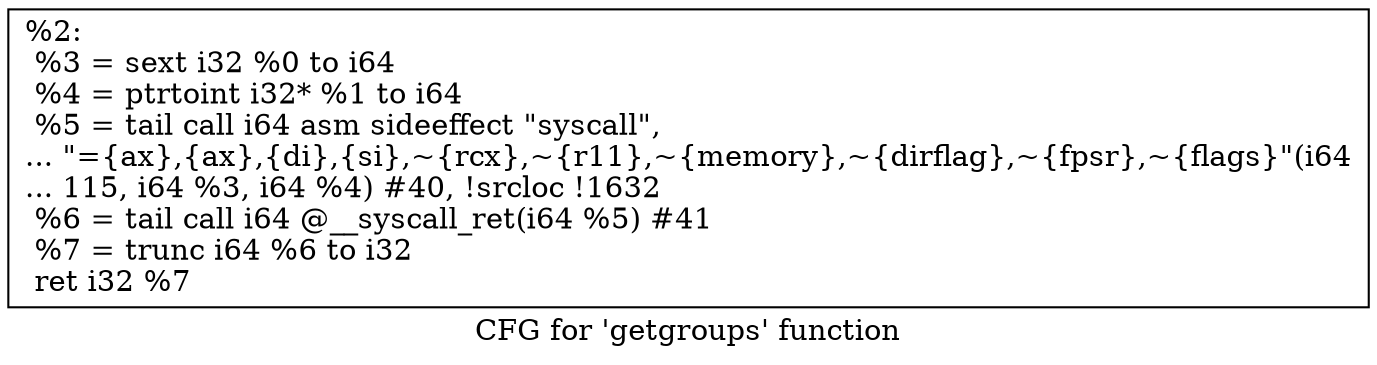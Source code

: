 digraph "CFG for 'getgroups' function" {
	label="CFG for 'getgroups' function";

	Node0x1f90f80 [shape=record,label="{%2:\l  %3 = sext i32 %0 to i64\l  %4 = ptrtoint i32* %1 to i64\l  %5 = tail call i64 asm sideeffect \"syscall\",\l... \"=\{ax\},\{ax\},\{di\},\{si\},~\{rcx\},~\{r11\},~\{memory\},~\{dirflag\},~\{fpsr\},~\{flags\}\"(i64\l... 115, i64 %3, i64 %4) #40, !srcloc !1632\l  %6 = tail call i64 @__syscall_ret(i64 %5) #41\l  %7 = trunc i64 %6 to i32\l  ret i32 %7\l}"];
}
